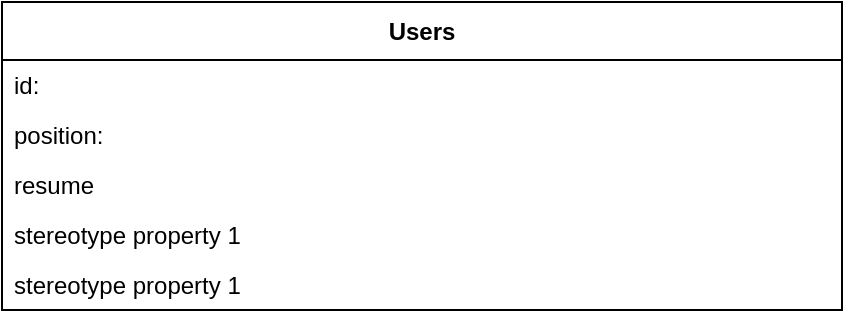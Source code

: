 <mxfile version="27.0.2">
  <diagram name="Page-1" id="SHyX0trkAhSzM6HOeICb">
    <mxGraphModel dx="1018" dy="777" grid="1" gridSize="10" guides="1" tooltips="1" connect="1" arrows="1" fold="1" page="1" pageScale="1" pageWidth="850" pageHeight="1100" math="0" shadow="0">
      <root>
        <mxCell id="0" />
        <mxCell id="1" parent="0" />
        <mxCell id="4_AN4ldFyBFuDfi9ansj-1" value="Users" style="swimlane;fontStyle=1;align=center;verticalAlign=middle;childLayout=stackLayout;horizontal=1;startSize=29;horizontalStack=0;resizeParent=1;resizeParentMax=0;resizeLast=0;collapsible=0;marginBottom=0;html=1;whiteSpace=wrap;" vertex="1" parent="1">
          <mxGeometry x="360" y="60" width="420" height="154" as="geometry" />
        </mxCell>
        <mxCell id="4_AN4ldFyBFuDfi9ansj-3" value="id:&amp;nbsp;" style="text;html=1;strokeColor=none;fillColor=none;align=left;verticalAlign=middle;spacingLeft=4;spacingRight=4;overflow=hidden;rotatable=0;points=[[0,0.5],[1,0.5]];portConstraint=eastwest;whiteSpace=wrap;" vertex="1" parent="4_AN4ldFyBFuDfi9ansj-1">
          <mxGeometry y="29" width="420" height="25" as="geometry" />
        </mxCell>
        <mxCell id="4_AN4ldFyBFuDfi9ansj-5" value="position:&amp;nbsp;" style="text;html=1;strokeColor=none;fillColor=none;align=left;verticalAlign=middle;spacingLeft=4;spacingRight=4;overflow=hidden;rotatable=0;points=[[0,0.5],[1,0.5]];portConstraint=eastwest;whiteSpace=wrap;" vertex="1" parent="4_AN4ldFyBFuDfi9ansj-1">
          <mxGeometry y="54" width="420" height="25" as="geometry" />
        </mxCell>
        <mxCell id="4_AN4ldFyBFuDfi9ansj-6" value="resume" style="text;html=1;strokeColor=none;fillColor=none;align=left;verticalAlign=middle;spacingLeft=4;spacingRight=4;overflow=hidden;rotatable=0;points=[[0,0.5],[1,0.5]];portConstraint=eastwest;whiteSpace=wrap;" vertex="1" parent="4_AN4ldFyBFuDfi9ansj-1">
          <mxGeometry y="79" width="420" height="25" as="geometry" />
        </mxCell>
        <mxCell id="4_AN4ldFyBFuDfi9ansj-7" value="stereotype property 1" style="text;html=1;strokeColor=none;fillColor=none;align=left;verticalAlign=middle;spacingLeft=4;spacingRight=4;overflow=hidden;rotatable=0;points=[[0,0.5],[1,0.5]];portConstraint=eastwest;whiteSpace=wrap;" vertex="1" parent="4_AN4ldFyBFuDfi9ansj-1">
          <mxGeometry y="104" width="420" height="25" as="geometry" />
        </mxCell>
        <mxCell id="4_AN4ldFyBFuDfi9ansj-8" value="stereotype property 1" style="text;html=1;strokeColor=none;fillColor=none;align=left;verticalAlign=middle;spacingLeft=4;spacingRight=4;overflow=hidden;rotatable=0;points=[[0,0.5],[1,0.5]];portConstraint=eastwest;whiteSpace=wrap;" vertex="1" parent="4_AN4ldFyBFuDfi9ansj-1">
          <mxGeometry y="129" width="420" height="25" as="geometry" />
        </mxCell>
      </root>
    </mxGraphModel>
  </diagram>
</mxfile>
